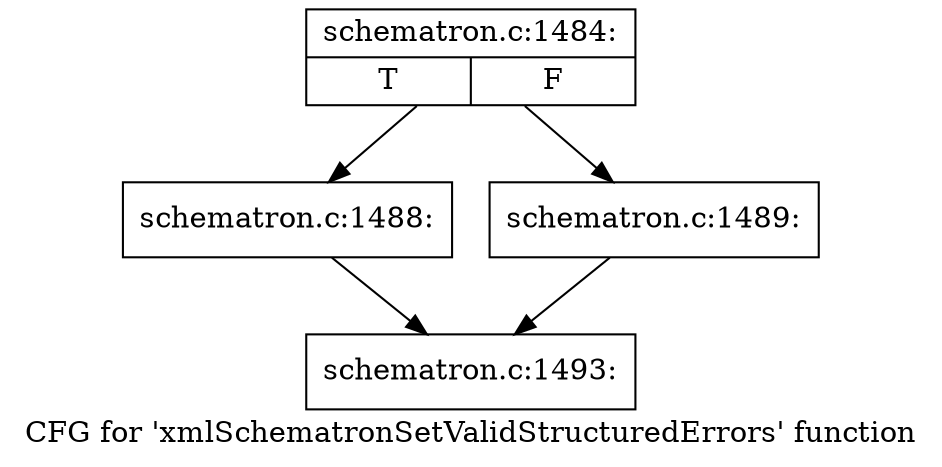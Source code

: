 digraph "CFG for 'xmlSchematronSetValidStructuredErrors' function" {
	label="CFG for 'xmlSchematronSetValidStructuredErrors' function";

	Node0x4c6b980 [shape=record,label="{schematron.c:1484:|{<s0>T|<s1>F}}"];
	Node0x4c6b980 -> Node0x4c74e90;
	Node0x4c6b980 -> Node0x4c74ee0;
	Node0x4c74e90 [shape=record,label="{schematron.c:1488:}"];
	Node0x4c74e90 -> Node0x4bb7a10;
	Node0x4c74ee0 [shape=record,label="{schematron.c:1489:}"];
	Node0x4c74ee0 -> Node0x4bb7a10;
	Node0x4bb7a10 [shape=record,label="{schematron.c:1493:}"];
}
